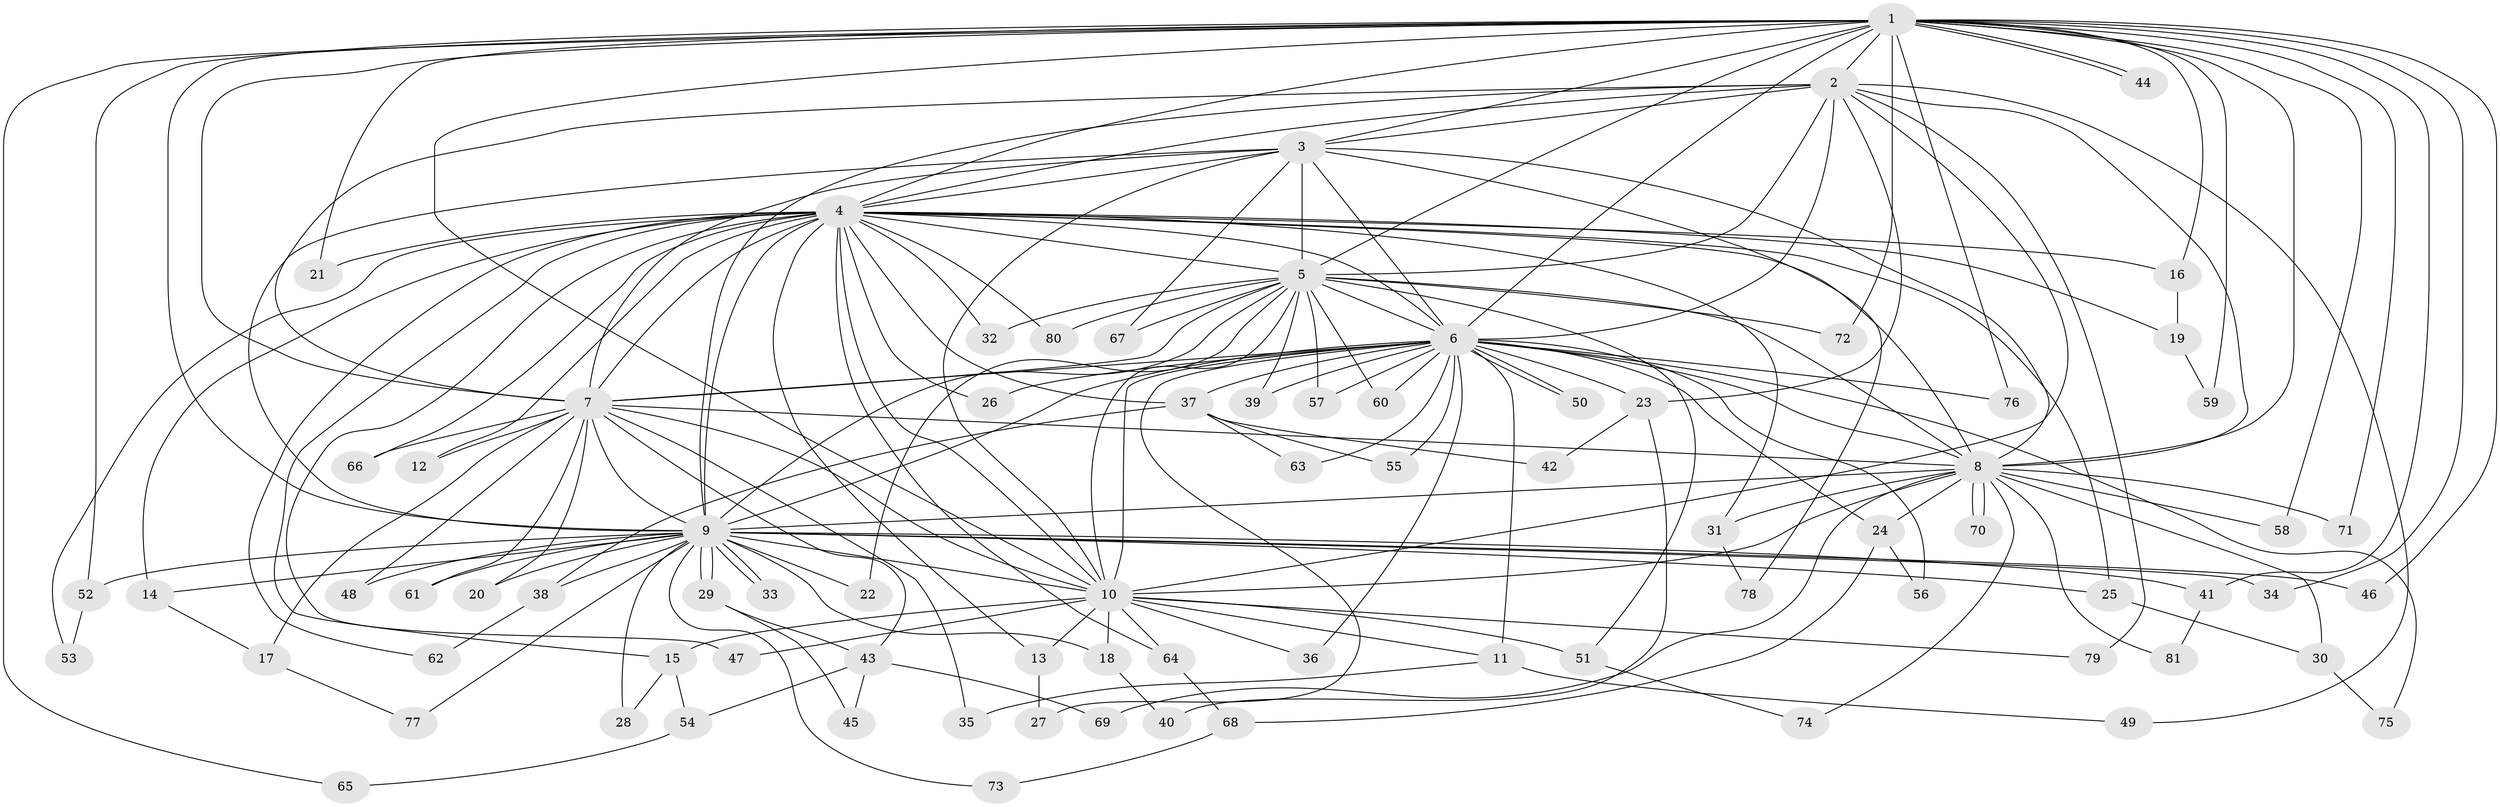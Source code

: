 // Generated by graph-tools (version 1.1) at 2025/14/03/09/25 04:14:01]
// undirected, 81 vertices, 187 edges
graph export_dot {
graph [start="1"]
  node [color=gray90,style=filled];
  1;
  2;
  3;
  4;
  5;
  6;
  7;
  8;
  9;
  10;
  11;
  12;
  13;
  14;
  15;
  16;
  17;
  18;
  19;
  20;
  21;
  22;
  23;
  24;
  25;
  26;
  27;
  28;
  29;
  30;
  31;
  32;
  33;
  34;
  35;
  36;
  37;
  38;
  39;
  40;
  41;
  42;
  43;
  44;
  45;
  46;
  47;
  48;
  49;
  50;
  51;
  52;
  53;
  54;
  55;
  56;
  57;
  58;
  59;
  60;
  61;
  62;
  63;
  64;
  65;
  66;
  67;
  68;
  69;
  70;
  71;
  72;
  73;
  74;
  75;
  76;
  77;
  78;
  79;
  80;
  81;
  1 -- 2;
  1 -- 3;
  1 -- 4;
  1 -- 5;
  1 -- 6;
  1 -- 7;
  1 -- 8;
  1 -- 9;
  1 -- 10;
  1 -- 16;
  1 -- 21;
  1 -- 34;
  1 -- 41;
  1 -- 44;
  1 -- 44;
  1 -- 46;
  1 -- 52;
  1 -- 58;
  1 -- 59;
  1 -- 65;
  1 -- 71;
  1 -- 72;
  1 -- 76;
  2 -- 3;
  2 -- 4;
  2 -- 5;
  2 -- 6;
  2 -- 7;
  2 -- 8;
  2 -- 9;
  2 -- 10;
  2 -- 23;
  2 -- 49;
  2 -- 79;
  3 -- 4;
  3 -- 5;
  3 -- 6;
  3 -- 7;
  3 -- 8;
  3 -- 9;
  3 -- 10;
  3 -- 67;
  3 -- 78;
  4 -- 5;
  4 -- 6;
  4 -- 7;
  4 -- 8;
  4 -- 9;
  4 -- 10;
  4 -- 12;
  4 -- 13;
  4 -- 14;
  4 -- 15;
  4 -- 16;
  4 -- 19;
  4 -- 21;
  4 -- 25;
  4 -- 26;
  4 -- 31;
  4 -- 32;
  4 -- 37;
  4 -- 47;
  4 -- 53;
  4 -- 62;
  4 -- 64;
  4 -- 66;
  4 -- 80;
  5 -- 6;
  5 -- 7;
  5 -- 8;
  5 -- 9;
  5 -- 10;
  5 -- 22;
  5 -- 32;
  5 -- 39;
  5 -- 51;
  5 -- 57;
  5 -- 60;
  5 -- 67;
  5 -- 72;
  5 -- 80;
  6 -- 7;
  6 -- 8;
  6 -- 9;
  6 -- 10;
  6 -- 11;
  6 -- 23;
  6 -- 24;
  6 -- 26;
  6 -- 27;
  6 -- 36;
  6 -- 37;
  6 -- 39;
  6 -- 50;
  6 -- 50;
  6 -- 55;
  6 -- 56;
  6 -- 57;
  6 -- 60;
  6 -- 63;
  6 -- 75;
  6 -- 76;
  7 -- 8;
  7 -- 9;
  7 -- 10;
  7 -- 12;
  7 -- 17;
  7 -- 20;
  7 -- 35;
  7 -- 43;
  7 -- 48;
  7 -- 61;
  7 -- 66;
  8 -- 9;
  8 -- 10;
  8 -- 24;
  8 -- 30;
  8 -- 31;
  8 -- 58;
  8 -- 69;
  8 -- 70;
  8 -- 70;
  8 -- 71;
  8 -- 74;
  8 -- 81;
  9 -- 10;
  9 -- 14;
  9 -- 18;
  9 -- 20;
  9 -- 22;
  9 -- 25;
  9 -- 28;
  9 -- 29;
  9 -- 29;
  9 -- 33;
  9 -- 33;
  9 -- 34;
  9 -- 38;
  9 -- 41;
  9 -- 46;
  9 -- 48;
  9 -- 52;
  9 -- 61;
  9 -- 73;
  9 -- 77;
  10 -- 11;
  10 -- 13;
  10 -- 15;
  10 -- 18;
  10 -- 36;
  10 -- 47;
  10 -- 51;
  10 -- 64;
  10 -- 79;
  11 -- 35;
  11 -- 49;
  13 -- 27;
  14 -- 17;
  15 -- 28;
  15 -- 54;
  16 -- 19;
  17 -- 77;
  18 -- 40;
  19 -- 59;
  23 -- 40;
  23 -- 42;
  24 -- 56;
  24 -- 68;
  25 -- 30;
  29 -- 43;
  29 -- 45;
  30 -- 75;
  31 -- 78;
  37 -- 38;
  37 -- 42;
  37 -- 55;
  37 -- 63;
  38 -- 62;
  41 -- 81;
  43 -- 45;
  43 -- 54;
  43 -- 69;
  51 -- 74;
  52 -- 53;
  54 -- 65;
  64 -- 68;
  68 -- 73;
}
